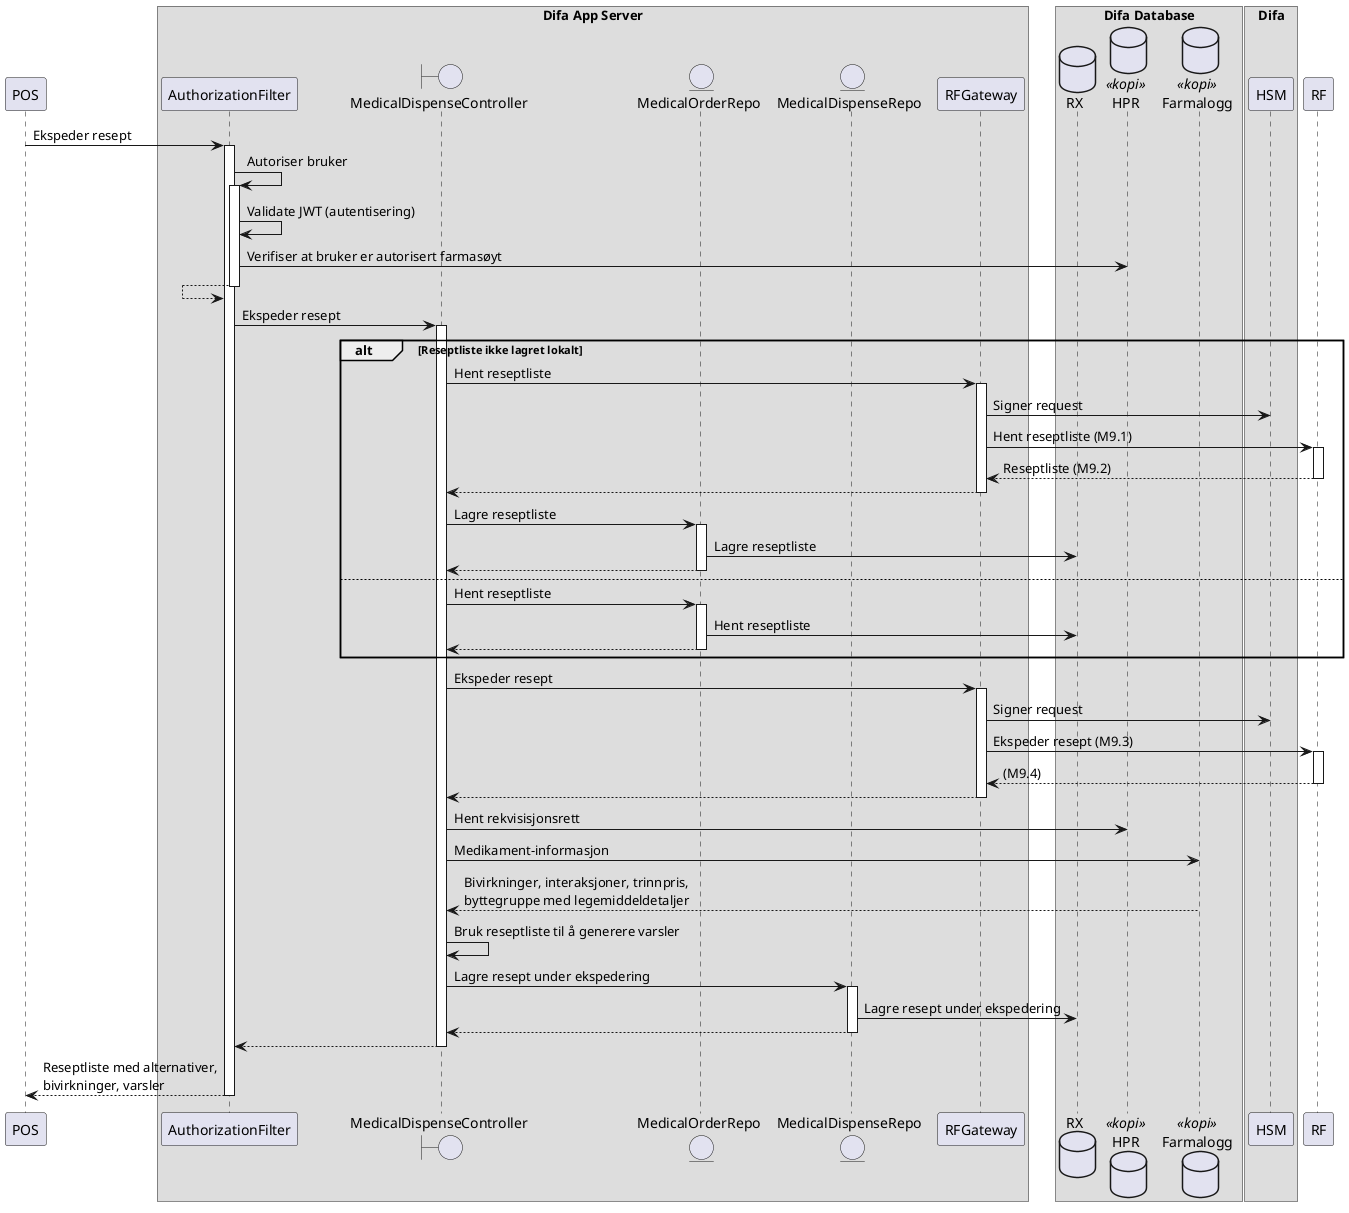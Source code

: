 @startuml

participant POS
box "Difa App Server"
    participant AuthorizationFilter
    boundary MedicalDispenseController
    entity MedicalOrderRepo
    entity MedicalDispenseRepo
    participant RFGateway
end box
box "Difa Database"
    database RX
    database HPR <<kopi>>
    database Farmalogg <<kopi>>
end box
box "Difa"
    participant HSM
end box
participant RF

POS -> AuthorizationFilter ++: Ekspeder resept
    AuthorizationFilter -> AuthorizationFilter ++: Autoriser bruker
        AuthorizationFilter -> AuthorizationFilter: Validate JWT (autentisering)
        AuthorizationFilter -> HPR: Verifiser at bruker er autorisert farmasøyt
    AuthorizationFilter <-- AuthorizationFilter --
    AuthorizationFilter -> MedicalDispenseController ++: Ekspeder resept
        alt Reseptliste ikke lagret lokalt
            MedicalDispenseController -> RFGateway ++: Hent reseptliste
                RFGateway -> HSM: Signer request
                RFGateway -> RF ++: Hent reseptliste (M9.1)
                RFGateway <-- RF --: Reseptliste (M9.2)
            MedicalDispenseController <-- RFGateway --
            MedicalDispenseController -> MedicalOrderRepo ++: Lagre reseptliste
                MedicalOrderRepo -> RX: Lagre reseptliste
            MedicalDispenseController <-- MedicalOrderRepo --
        else
            MedicalDispenseController -> MedicalOrderRepo ++: Hent reseptliste
                MedicalOrderRepo -> RX: Hent reseptliste
            MedicalDispenseController <-- MedicalOrderRepo --
        end alt
        MedicalDispenseController -> RFGateway ++: Ekspeder resept
            RFGateway -> HSM: Signer request
            RFGateway -> RF ++: Ekspeder resept (M9.3)
            RFGateway <-- RF --: (M9.4)
        MedicalDispenseController <-- RFGateway --
        MedicalDispenseController -> HPR: Hent rekvisisjonsrett
        MedicalDispenseController -> Farmalogg: Medikament-informasjon
        MedicalDispenseController <-- Farmalogg: Bivirkninger, interaksjoner, trinnpris,\nbyttegruppe med legemiddeldetaljer
        MedicalDispenseController -> MedicalDispenseController: Bruk reseptliste til å generere varsler
        MedicalDispenseController -> MedicalDispenseRepo ++: Lagre resept under ekspedering
            MedicalDispenseRepo -> RX: Lagre resept under ekspedering
        MedicalDispenseController <-- MedicalDispenseRepo --
    AuthorizationFilter <-- MedicalDispenseController --
POS <-- AuthorizationFilter --: Reseptliste med alternativer,\nbivirkninger, varsler

@enduml
